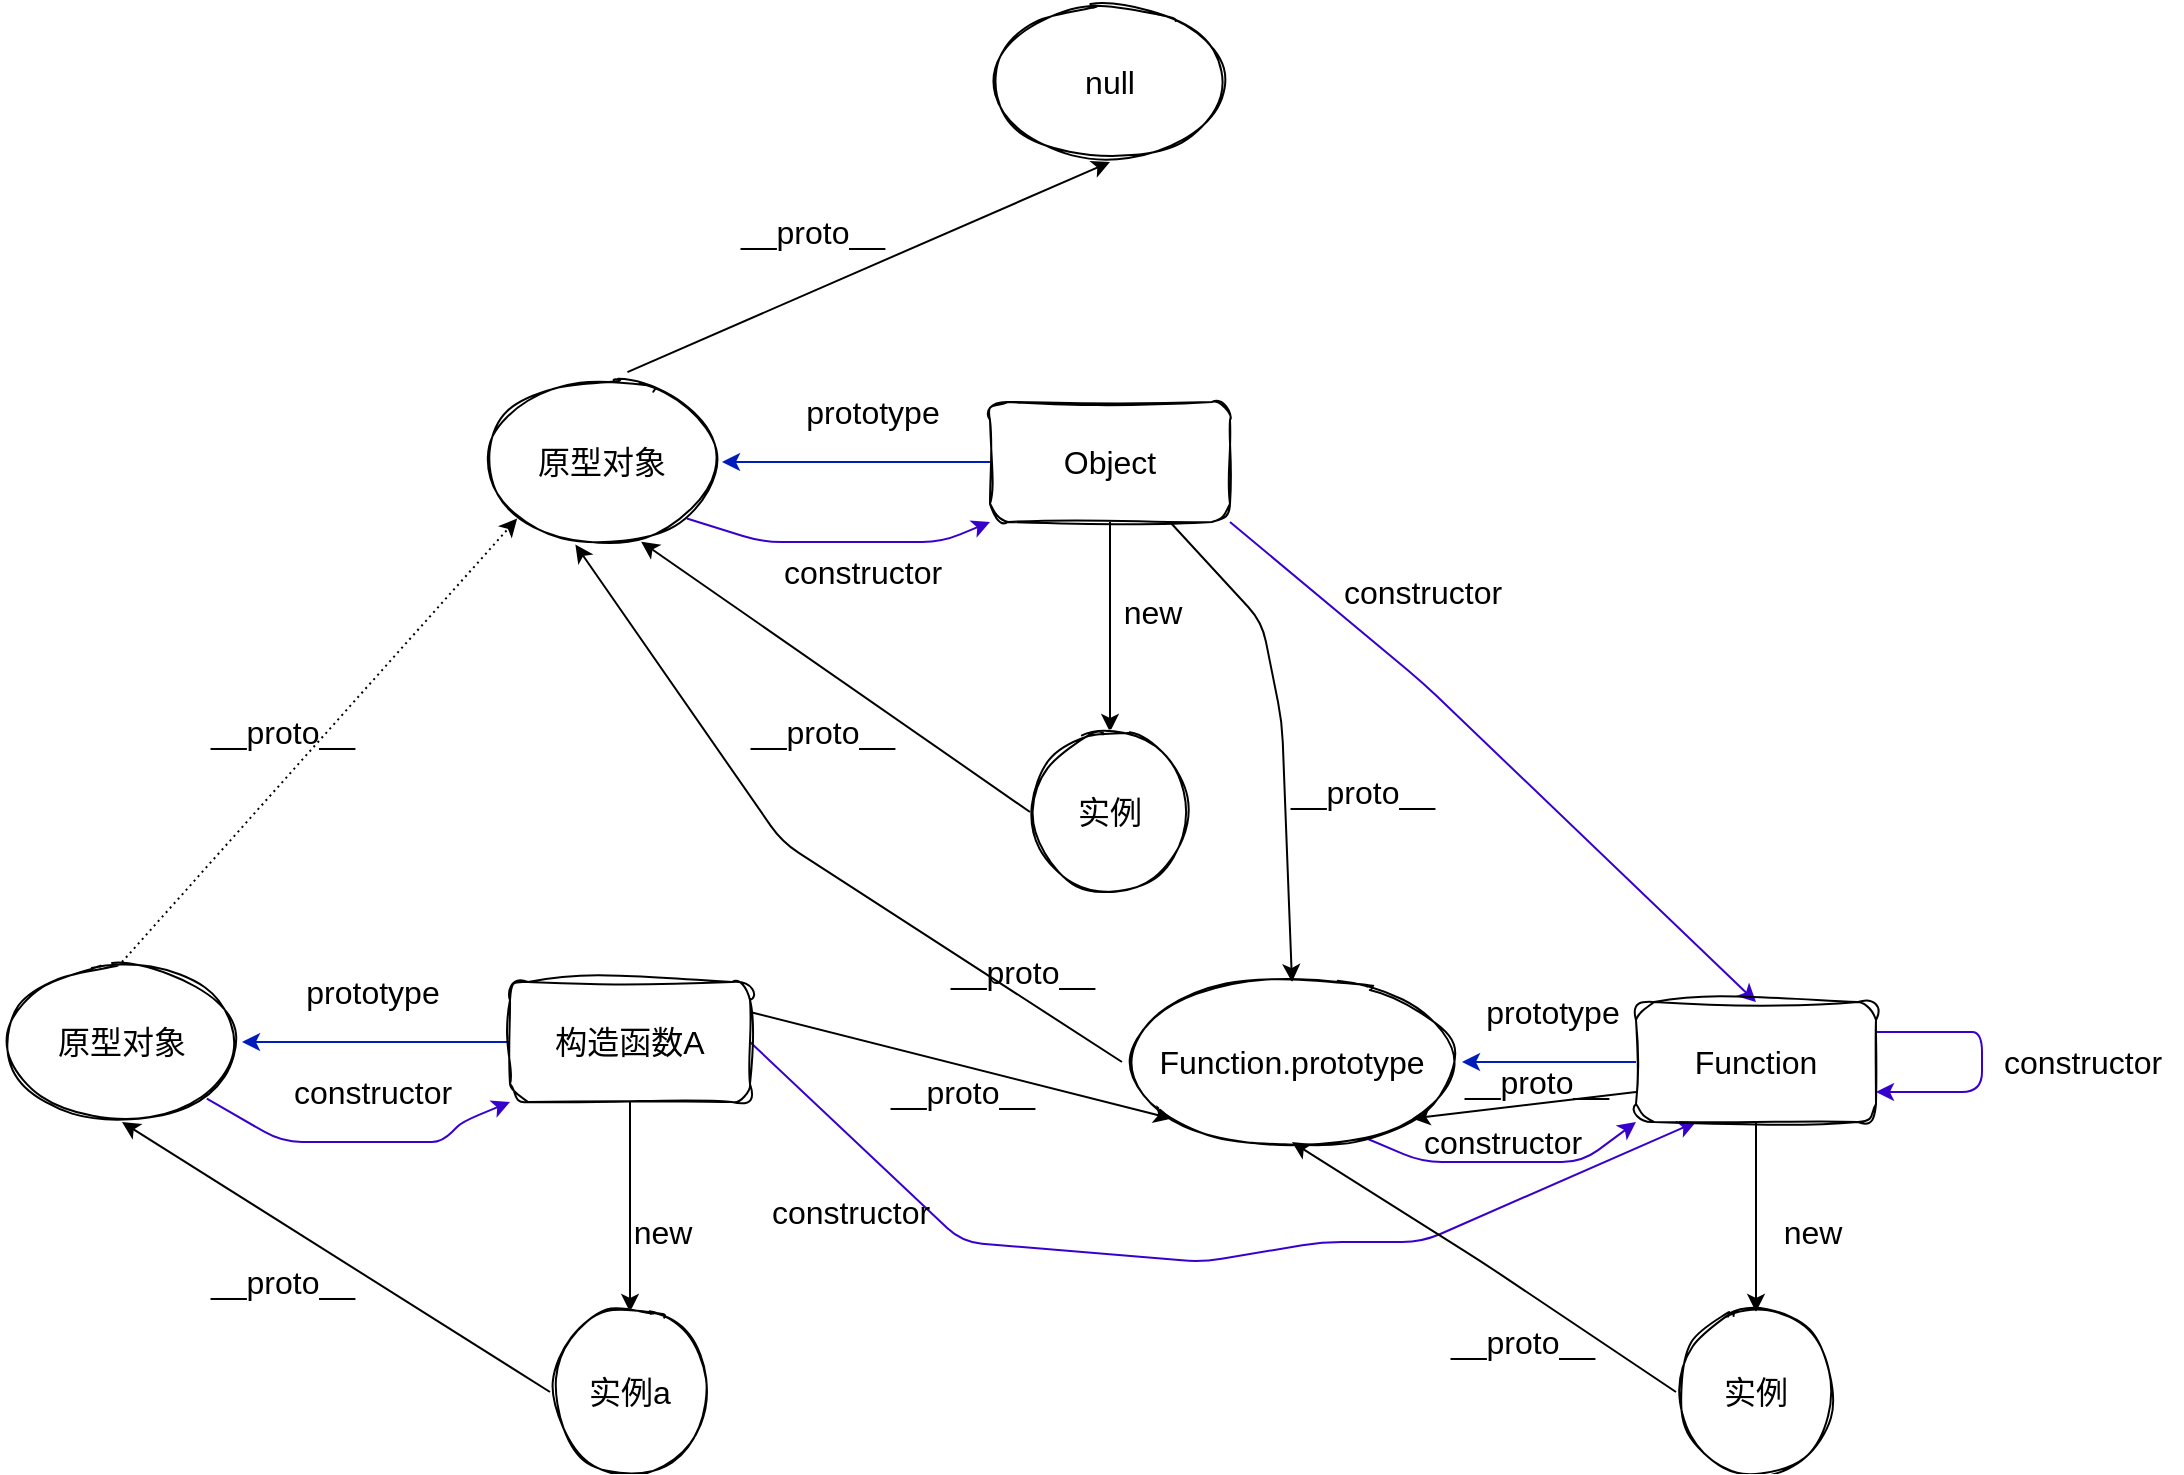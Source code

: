 <mxfile>
    <diagram id="kWyl1npeE94PkvQ0Hgdy" name="第 1 页">
        <mxGraphModel dx="717" dy="842" grid="1" gridSize="10" guides="1" tooltips="1" connect="1" arrows="1" fold="1" page="1" pageScale="1" pageWidth="827" pageHeight="1169" background="#FFFFFF" math="0" shadow="0">
            <root>
                <mxCell id="0"/>
                <mxCell id="1" parent="0"/>
                <mxCell id="4" style="edgeStyle=none;html=1;exitX=0.5;exitY=1;exitDx=0;exitDy=0;entryX=0.5;entryY=0;entryDx=0;entryDy=0;fontSize=16;fontColor=#000;strokeColor=#000;" edge="1" parent="1" source="2" target="3">
                    <mxGeometry relative="1" as="geometry"/>
                </mxCell>
                <mxCell id="6" style="edgeStyle=none;html=1;exitX=0;exitY=0.5;exitDx=0;exitDy=0;entryX=1;entryY=0.5;entryDx=0;entryDy=0;fontSize=16;fillColor=#0050ef;strokeColor=#001DBC;fontColor=#000;" edge="1" parent="1" source="2" target="5">
                    <mxGeometry relative="1" as="geometry">
                        <Array as="points">
                            <mxPoint x="190" y="550"/>
                            <mxPoint x="160" y="550"/>
                        </Array>
                    </mxGeometry>
                </mxCell>
                <mxCell id="35" style="edgeStyle=none;html=1;exitX=1;exitY=0.5;exitDx=0;exitDy=0;entryX=0.25;entryY=1;entryDx=0;entryDy=0;fontSize=16;fillColor=#6a00ff;strokeColor=#3700CC;fontColor=#000;" edge="1" parent="1" source="2" target="34">
                    <mxGeometry relative="1" as="geometry">
                        <Array as="points">
                            <mxPoint x="490" y="650"/>
                            <mxPoint x="610" y="660"/>
                            <mxPoint x="670" y="650"/>
                            <mxPoint x="720" y="650"/>
                        </Array>
                    </mxGeometry>
                </mxCell>
                <mxCell id="52" style="edgeStyle=none;html=1;exitX=1;exitY=0.25;exitDx=0;exitDy=0;entryX=0;entryY=1;entryDx=0;entryDy=0;fontSize=16;fontColor=#000;strokeColor=#000000;" edge="1" parent="1" source="2" target="39">
                    <mxGeometry relative="1" as="geometry"/>
                </mxCell>
                <mxCell id="2" value="&lt;font style=&quot;font-size: 16px;&quot;&gt;构造函数A&lt;/font&gt;" style="rounded=1;whiteSpace=wrap;html=1;sketch=1;curveFitting=1;jiggle=2;glass=0;shadow=0;fontColor=#000;fillColor=#fff;strokeColor=#000;" vertex="1" parent="1">
                    <mxGeometry x="264" y="520" width="120" height="60" as="geometry"/>
                </mxCell>
                <mxCell id="8" style="edgeStyle=none;html=1;exitX=0;exitY=0.5;exitDx=0;exitDy=0;entryX=0.5;entryY=1;entryDx=0;entryDy=0;fontSize=16;fontColor=#000;strokeColor=#000;" edge="1" parent="1" source="3" target="5">
                    <mxGeometry relative="1" as="geometry"/>
                </mxCell>
                <mxCell id="3" value="实例a" style="ellipse;whiteSpace=wrap;html=1;aspect=fixed;rounded=1;shadow=0;glass=0;sketch=1;fontSize=16;fontColor=#000;strokeColor=#000;fillColor=#FFFFFF;" vertex="1" parent="1">
                    <mxGeometry x="284" y="685" width="80" height="80" as="geometry"/>
                </mxCell>
                <mxCell id="22" style="edgeStyle=none;html=1;exitX=0.5;exitY=0;exitDx=0;exitDy=0;entryX=0;entryY=1;entryDx=0;entryDy=0;fontSize=16;dashed=1;dashPattern=1 2;fontColor=#000;strokeColor=#000;" edge="1" parent="1" source="5" target="19">
                    <mxGeometry relative="1" as="geometry"/>
                </mxCell>
                <mxCell id="29" style="edgeStyle=none;html=1;exitX=1;exitY=1;exitDx=0;exitDy=0;entryX=0;entryY=1;entryDx=0;entryDy=0;fontSize=16;fontColor=#000;strokeColor=#3700CC;" edge="1" parent="1" source="5" target="2">
                    <mxGeometry relative="1" as="geometry">
                        <Array as="points">
                            <mxPoint x="150" y="600"/>
                            <mxPoint x="190" y="600"/>
                            <mxPoint x="210" y="600"/>
                            <mxPoint x="230" y="600"/>
                            <mxPoint x="240" y="590"/>
                        </Array>
                    </mxGeometry>
                </mxCell>
                <mxCell id="5" value="原型对象" style="ellipse;whiteSpace=wrap;html=1;rounded=1;shadow=0;glass=0;sketch=1;fontSize=16;fillColor=#FFF;fontColor=#000;strokeColor=#000000;" vertex="1" parent="1">
                    <mxGeometry x="10" y="510" width="120" height="80" as="geometry"/>
                </mxCell>
                <mxCell id="12" value="prototype" style="text;html=1;align=center;verticalAlign=middle;resizable=0;points=[];autosize=1;strokeColor=none;fillColor=none;fontSize=16;rounded=1;shadow=0;glass=0;sketch=1;fontColor=#000;" vertex="1" parent="1">
                    <mxGeometry x="150" y="510" width="90" height="30" as="geometry"/>
                </mxCell>
                <mxCell id="13" value="__proto__" style="text;html=1;align=center;verticalAlign=middle;resizable=0;points=[];autosize=1;strokeColor=none;fillColor=none;fontSize=16;rounded=1;shadow=0;glass=0;sketch=1;fontColor=#000;" vertex="1" parent="1">
                    <mxGeometry x="100" y="655" width="100" height="30" as="geometry"/>
                </mxCell>
                <mxCell id="14" style="edgeStyle=none;html=1;exitX=0.5;exitY=1;exitDx=0;exitDy=0;entryX=0.5;entryY=0;entryDx=0;entryDy=0;fontSize=16;fontColor=#000;strokeColor=#000;" edge="1" parent="1" source="16" target="18">
                    <mxGeometry relative="1" as="geometry">
                        <Array as="points">
                            <mxPoint x="564" y="350"/>
                            <mxPoint x="564" y="370"/>
                        </Array>
                    </mxGeometry>
                </mxCell>
                <mxCell id="15" style="edgeStyle=none;html=1;exitX=0;exitY=0.5;exitDx=0;exitDy=0;entryX=1;entryY=0.5;entryDx=0;entryDy=0;fontSize=16;fillColor=#0050ef;strokeColor=#001DBC;fontColor=#000;" edge="1" parent="1" source="16" target="19">
                    <mxGeometry relative="1" as="geometry">
                        <Array as="points">
                            <mxPoint x="430" y="260"/>
                            <mxPoint x="400" y="260"/>
                        </Array>
                    </mxGeometry>
                </mxCell>
                <mxCell id="37" style="edgeStyle=none;html=1;exitX=1;exitY=1;exitDx=0;exitDy=0;entryX=0.5;entryY=0;entryDx=0;entryDy=0;fontSize=16;fillColor=#6a00ff;strokeColor=#3700CC;fontColor=#000;" edge="1" parent="1" source="16" target="34">
                    <mxGeometry relative="1" as="geometry">
                        <Array as="points">
                            <mxPoint x="720" y="370"/>
                        </Array>
                    </mxGeometry>
                </mxCell>
                <mxCell id="59" style="edgeStyle=none;html=1;exitX=0.75;exitY=1;exitDx=0;exitDy=0;entryX=0.5;entryY=0;entryDx=0;entryDy=0;strokeColor=#000000;fontSize=16;fontColor=#000;" edge="1" parent="1" source="16" target="39">
                    <mxGeometry relative="1" as="geometry">
                        <Array as="points">
                            <mxPoint x="640" y="340"/>
                            <mxPoint x="650" y="390"/>
                        </Array>
                    </mxGeometry>
                </mxCell>
                <mxCell id="16" value="&lt;span style=&quot;font-size: 16px;&quot;&gt;Object&lt;/span&gt;" style="rounded=1;whiteSpace=wrap;html=1;sketch=1;curveFitting=1;jiggle=2;glass=0;shadow=0;fontColor=#000;strokeColor=#000;fillColor=#fff;" vertex="1" parent="1">
                    <mxGeometry x="504" y="230" width="120" height="60" as="geometry"/>
                </mxCell>
                <mxCell id="17" style="edgeStyle=none;html=1;exitX=0;exitY=0.5;exitDx=0;exitDy=0;entryX=0.663;entryY=0.998;entryDx=0;entryDy=0;fontSize=16;entryPerimeter=0;fontColor=#000;strokeColor=#000;" edge="1" parent="1" source="18" target="19">
                    <mxGeometry relative="1" as="geometry"/>
                </mxCell>
                <mxCell id="18" value="实例" style="ellipse;whiteSpace=wrap;html=1;aspect=fixed;rounded=1;shadow=0;glass=0;sketch=1;fontSize=16;fontColor=#000;strokeColor=#000000;fillColor=#FFFFFF;" vertex="1" parent="1">
                    <mxGeometry x="524" y="395" width="80" height="80" as="geometry"/>
                </mxCell>
                <mxCell id="32" style="edgeStyle=none;html=1;exitX=1;exitY=1;exitDx=0;exitDy=0;entryX=0;entryY=1;entryDx=0;entryDy=0;fontSize=16;fillColor=#6a00ff;strokeColor=#3700CC;fontColor=#000;" edge="1" parent="1" source="19" target="16">
                    <mxGeometry relative="1" as="geometry">
                        <Array as="points">
                            <mxPoint x="390" y="300"/>
                            <mxPoint x="430" y="300"/>
                            <mxPoint x="480" y="300"/>
                        </Array>
                    </mxGeometry>
                </mxCell>
                <mxCell id="19" value="原型对象" style="ellipse;whiteSpace=wrap;html=1;rounded=1;shadow=0;glass=0;sketch=1;fontSize=16;fontColor=#000;strokeColor=#000;fillColor=#fff;" vertex="1" parent="1">
                    <mxGeometry x="250" y="220" width="120" height="80" as="geometry"/>
                </mxCell>
                <mxCell id="20" value="prototype" style="text;html=1;align=center;verticalAlign=middle;resizable=0;points=[];autosize=1;strokeColor=none;fillColor=none;fontSize=16;rounded=1;shadow=0;glass=0;sketch=1;fontColor=#000;" vertex="1" parent="1">
                    <mxGeometry x="400" y="220" width="90" height="30" as="geometry"/>
                </mxCell>
                <mxCell id="21" value="__proto__" style="text;html=1;align=center;verticalAlign=middle;resizable=0;points=[];autosize=1;strokeColor=none;fillColor=none;fontSize=16;rounded=1;shadow=0;glass=0;sketch=1;fontColor=#000;" vertex="1" parent="1">
                    <mxGeometry x="370" y="380" width="100" height="30" as="geometry"/>
                </mxCell>
                <mxCell id="23" value="__proto__" style="text;html=1;align=center;verticalAlign=middle;resizable=0;points=[];autosize=1;strokeColor=none;fillColor=none;fontSize=16;rounded=1;shadow=0;glass=0;sketch=1;fontColor=#000;" vertex="1" parent="1">
                    <mxGeometry x="100" y="380" width="100" height="30" as="geometry"/>
                </mxCell>
                <mxCell id="25" value="null" style="ellipse;whiteSpace=wrap;html=1;rounded=1;shadow=0;glass=0;sketch=1;fontSize=16;fontColor=#000;fillColor=#fff;strokeColor=#000000;" vertex="1" parent="1">
                    <mxGeometry x="504" y="30" width="120" height="80" as="geometry"/>
                </mxCell>
                <mxCell id="27" style="edgeStyle=none;html=1;entryX=0.5;entryY=1;entryDx=0;entryDy=0;fontSize=16;fontColor=#000;strokeColor=#000;exitX=0.606;exitY=-0.062;exitDx=0;exitDy=0;exitPerimeter=0;" edge="1" parent="1" source="19" target="25">
                    <mxGeometry relative="1" as="geometry">
                        <mxPoint x="564" y="220" as="sourcePoint"/>
                        <mxPoint x="574" y="405" as="targetPoint"/>
                        <Array as="points"/>
                    </mxGeometry>
                </mxCell>
                <mxCell id="28" value="__proto__" style="text;html=1;align=center;verticalAlign=middle;resizable=0;points=[];autosize=1;strokeColor=none;fillColor=none;fontSize=16;rounded=1;shadow=0;glass=0;sketch=1;fontColor=#000;" vertex="1" parent="1">
                    <mxGeometry x="365" y="130" width="100" height="30" as="geometry"/>
                </mxCell>
                <mxCell id="30" value="constructor" style="text;html=1;align=center;verticalAlign=middle;resizable=0;points=[];autosize=1;strokeColor=none;fillColor=none;fontSize=16;rounded=1;shadow=0;glass=0;sketch=1;fontColor=#000;" vertex="1" parent="1">
                    <mxGeometry x="145" y="560" width="100" height="30" as="geometry"/>
                </mxCell>
                <mxCell id="33" value="constructor" style="text;html=1;align=center;verticalAlign=middle;resizable=0;points=[];autosize=1;strokeColor=none;fillColor=none;fontSize=16;rounded=1;shadow=0;glass=0;sketch=1;fontColor=#000;" vertex="1" parent="1">
                    <mxGeometry x="390" y="300" width="100" height="30" as="geometry"/>
                </mxCell>
                <mxCell id="41" style="edgeStyle=none;html=1;exitX=0.5;exitY=1;exitDx=0;exitDy=0;entryX=0.5;entryY=0;entryDx=0;entryDy=0;fontSize=16;fontColor=#000;strokeColor=#000000;" edge="1" parent="1" source="34" target="40">
                    <mxGeometry relative="1" as="geometry">
                        <Array as="points">
                            <mxPoint x="887" y="630"/>
                        </Array>
                    </mxGeometry>
                </mxCell>
                <mxCell id="42" style="edgeStyle=none;html=1;exitX=0;exitY=0.5;exitDx=0;exitDy=0;entryX=1;entryY=0.5;entryDx=0;entryDy=0;fontSize=16;fillColor=#0050ef;strokeColor=#001DBC;fontColor=#000;" edge="1" parent="1" source="34" target="39">
                    <mxGeometry relative="1" as="geometry">
                        <Array as="points">
                            <mxPoint x="780" y="560"/>
                        </Array>
                    </mxGeometry>
                </mxCell>
                <mxCell id="46" style="edgeStyle=none;html=1;exitX=1;exitY=0.25;exitDx=0;exitDy=0;fontSize=16;entryX=1;entryY=0.75;entryDx=0;entryDy=0;fillColor=#6a00ff;strokeColor=#3700CC;fontColor=#000;" edge="1" parent="1" source="34" target="34">
                    <mxGeometry relative="1" as="geometry">
                        <mxPoint x="1020" y="570" as="targetPoint"/>
                        <Array as="points">
                            <mxPoint x="980" y="545"/>
                            <mxPoint x="1000" y="545"/>
                            <mxPoint x="1000" y="575"/>
                        </Array>
                    </mxGeometry>
                </mxCell>
                <mxCell id="54" style="edgeStyle=none;html=1;exitX=0;exitY=0.75;exitDx=0;exitDy=0;entryX=1;entryY=1;entryDx=0;entryDy=0;fontSize=16;fontColor=#000;strokeColor=#000000;" edge="1" parent="1" source="34" target="39">
                    <mxGeometry relative="1" as="geometry"/>
                </mxCell>
                <mxCell id="34" value="&lt;font style=&quot;font-size: 16px;&quot;&gt;Function&lt;/font&gt;" style="rounded=1;whiteSpace=wrap;html=1;sketch=1;curveFitting=1;jiggle=2;glass=0;shadow=0;fontColor=#000;fillColor=#fff;strokeColor=#000000;" vertex="1" parent="1">
                    <mxGeometry x="827" y="530" width="120" height="60" as="geometry"/>
                </mxCell>
                <mxCell id="36" value="constructor" style="text;html=1;align=center;verticalAlign=middle;resizable=0;points=[];autosize=1;strokeColor=none;fillColor=none;fontSize=16;rounded=1;shadow=0;glass=0;sketch=1;fontColor=#000;" vertex="1" parent="1">
                    <mxGeometry x="384" y="620" width="100" height="30" as="geometry"/>
                </mxCell>
                <mxCell id="38" value="constructor" style="text;html=1;align=center;verticalAlign=middle;resizable=0;points=[];autosize=1;strokeColor=none;fillColor=none;fontSize=16;rounded=1;shadow=0;glass=0;sketch=1;fontColor=#000;" vertex="1" parent="1">
                    <mxGeometry x="670" y="310" width="100" height="30" as="geometry"/>
                </mxCell>
                <mxCell id="44" style="edgeStyle=none;html=1;exitX=0;exitY=0.5;exitDx=0;exitDy=0;fontSize=16;entryX=0.389;entryY=1.016;entryDx=0;entryDy=0;entryPerimeter=0;fontColor=#000;strokeColor=#000000;" edge="1" parent="1" source="39" target="19">
                    <mxGeometry relative="1" as="geometry">
                        <mxPoint x="290" y="420" as="targetPoint"/>
                        <Array as="points">
                            <mxPoint x="400" y="450"/>
                        </Array>
                    </mxGeometry>
                </mxCell>
                <mxCell id="61" style="edgeStyle=none;html=1;entryX=0;entryY=1;entryDx=0;entryDy=0;strokeColor=#3700CC;fontSize=16;fontColor=#000;exitX=0.725;exitY=0.983;exitDx=0;exitDy=0;exitPerimeter=0;" edge="1" parent="1" source="39" target="34">
                    <mxGeometry relative="1" as="geometry">
                        <Array as="points">
                            <mxPoint x="720" y="610"/>
                            <mxPoint x="760" y="610"/>
                            <mxPoint x="800" y="610"/>
                        </Array>
                    </mxGeometry>
                </mxCell>
                <mxCell id="39" value="Function.prototype" style="ellipse;whiteSpace=wrap;html=1;rounded=1;shadow=0;glass=0;sketch=1;fontSize=16;fontColor=#000;fillColor=#fff;strokeColor=#000000;" vertex="1" parent="1">
                    <mxGeometry x="570" y="520" width="170" height="80" as="geometry"/>
                </mxCell>
                <mxCell id="49" style="edgeStyle=none;html=1;exitX=0;exitY=0.5;exitDx=0;exitDy=0;entryX=0.5;entryY=1;entryDx=0;entryDy=0;fontSize=16;fontColor=#000;strokeColor=#000000;" edge="1" parent="1" source="40" target="39">
                    <mxGeometry relative="1" as="geometry">
                        <Array as="points">
                            <mxPoint x="750" y="660"/>
                        </Array>
                    </mxGeometry>
                </mxCell>
                <mxCell id="40" value="实例" style="ellipse;whiteSpace=wrap;html=1;aspect=fixed;rounded=1;shadow=0;glass=0;sketch=1;fontSize=16;fontColor=#000;fillColor=#FFFFFF;strokeColor=#000000;" vertex="1" parent="1">
                    <mxGeometry x="847" y="685" width="80" height="80" as="geometry"/>
                </mxCell>
                <mxCell id="43" value="prototype" style="text;html=1;align=center;verticalAlign=middle;resizable=0;points=[];autosize=1;strokeColor=none;fillColor=none;fontSize=16;rounded=1;shadow=0;glass=0;sketch=1;fontColor=#000;" vertex="1" parent="1">
                    <mxGeometry x="740" y="520" width="90" height="30" as="geometry"/>
                </mxCell>
                <mxCell id="45" value="__proto__" style="text;html=1;align=center;verticalAlign=middle;resizable=0;points=[];autosize=1;strokeColor=none;fillColor=none;fontSize=16;rounded=1;shadow=0;glass=0;sketch=1;fontColor=#000;" vertex="1" parent="1">
                    <mxGeometry x="470" y="500" width="100" height="30" as="geometry"/>
                </mxCell>
                <mxCell id="47" value="constructor" style="text;html=1;align=center;verticalAlign=middle;resizable=0;points=[];autosize=1;strokeColor=none;fillColor=none;fontSize=16;rounded=1;shadow=0;glass=0;sketch=1;fontColor=#000;" vertex="1" parent="1">
                    <mxGeometry x="1000" y="545" width="100" height="30" as="geometry"/>
                </mxCell>
                <mxCell id="48" value="new" style="text;html=1;align=center;verticalAlign=middle;resizable=0;points=[];autosize=1;strokeColor=none;fillColor=none;fontSize=16;rounded=1;shadow=0;glass=0;sketch=1;fontColor=#000;" vertex="1" parent="1">
                    <mxGeometry x="315" y="630" width="50" height="30" as="geometry"/>
                </mxCell>
                <mxCell id="50" value="__proto__" style="text;html=1;align=center;verticalAlign=middle;resizable=0;points=[];autosize=1;strokeColor=none;fillColor=none;fontSize=16;rounded=1;shadow=0;glass=0;sketch=1;fontColor=#000;" vertex="1" parent="1">
                    <mxGeometry x="720" y="685" width="100" height="30" as="geometry"/>
                </mxCell>
                <mxCell id="53" value="__proto__" style="text;html=1;align=center;verticalAlign=middle;resizable=0;points=[];autosize=1;strokeColor=none;fillColor=none;fontSize=16;rounded=1;shadow=0;glass=0;sketch=1;fontColor=#000;" vertex="1" parent="1">
                    <mxGeometry x="440" y="560" width="100" height="30" as="geometry"/>
                </mxCell>
                <mxCell id="55" value="__proto__" style="text;html=1;align=center;verticalAlign=middle;resizable=0;points=[];autosize=1;strokeColor=none;fillColor=none;fontSize=16;rounded=1;shadow=0;glass=0;sketch=1;fontColor=#000;" vertex="1" parent="1">
                    <mxGeometry x="727" y="555" width="100" height="30" as="geometry"/>
                </mxCell>
                <mxCell id="56" value="new" style="text;html=1;align=center;verticalAlign=middle;resizable=0;points=[];autosize=1;strokeColor=none;fillColor=none;fontSize=16;rounded=1;shadow=0;glass=0;sketch=1;fontColor=#000;" vertex="1" parent="1">
                    <mxGeometry x="560" y="320" width="50" height="30" as="geometry"/>
                </mxCell>
                <mxCell id="58" value="new" style="text;html=1;align=center;verticalAlign=middle;resizable=0;points=[];autosize=1;strokeColor=none;fillColor=none;fontSize=16;rounded=1;shadow=0;glass=0;sketch=1;fontColor=#000;" vertex="1" parent="1">
                    <mxGeometry x="890" y="630" width="50" height="30" as="geometry"/>
                </mxCell>
                <mxCell id="60" value="__proto__" style="text;html=1;align=center;verticalAlign=middle;resizable=0;points=[];autosize=1;strokeColor=none;fillColor=none;fontSize=16;rounded=1;shadow=0;glass=0;sketch=1;fontColor=#000;" vertex="1" parent="1">
                    <mxGeometry x="640" y="410" width="100" height="30" as="geometry"/>
                </mxCell>
                <mxCell id="63" value="constructor" style="text;html=1;align=center;verticalAlign=middle;resizable=0;points=[];autosize=1;strokeColor=none;fillColor=none;fontSize=16;rounded=1;shadow=0;glass=0;sketch=1;fontColor=#000;" vertex="1" parent="1">
                    <mxGeometry x="710" y="585" width="100" height="30" as="geometry"/>
                </mxCell>
            </root>
        </mxGraphModel>
    </diagram>
</mxfile>